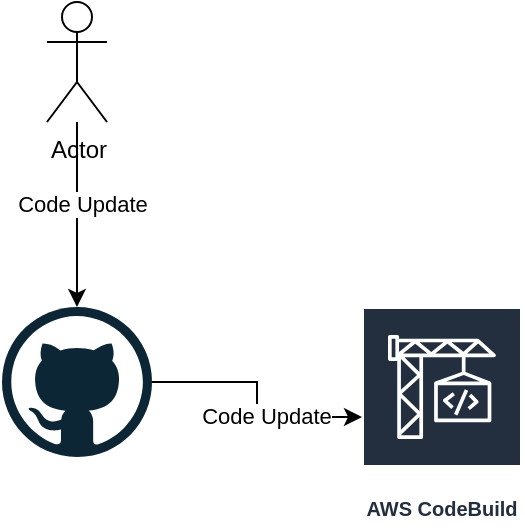 <mxfile version="22.1.0" type="github">
  <diagram name="Page-1" id="UhK_3lZECE2UWZ7VzEM1">
    <mxGraphModel dx="722" dy="474" grid="1" gridSize="10" guides="1" tooltips="1" connect="1" arrows="1" fold="1" page="1" pageScale="1" pageWidth="850" pageHeight="1100" math="0" shadow="0">
      <root>
        <mxCell id="0" />
        <mxCell id="1" parent="0" />
        <mxCell id="DTO9uW7GRDYrV7bWMB7X-3" value="" style="edgeStyle=orthogonalEdgeStyle;rounded=0;orthogonalLoop=1;jettySize=auto;html=1;" edge="1" parent="1" source="DTO9uW7GRDYrV7bWMB7X-1" target="DTO9uW7GRDYrV7bWMB7X-2">
          <mxGeometry relative="1" as="geometry" />
        </mxCell>
        <mxCell id="DTO9uW7GRDYrV7bWMB7X-4" value="Code Update" style="edgeLabel;html=1;align=center;verticalAlign=middle;resizable=0;points=[];" vertex="1" connectable="0" parent="DTO9uW7GRDYrV7bWMB7X-3">
          <mxGeometry x="0.219" y="2" relative="1" as="geometry">
            <mxPoint y="1" as="offset" />
          </mxGeometry>
        </mxCell>
        <mxCell id="DTO9uW7GRDYrV7bWMB7X-1" value="" style="dashed=0;outlineConnect=0;html=1;align=center;labelPosition=center;verticalLabelPosition=bottom;verticalAlign=top;shape=mxgraph.weblogos.github" vertex="1" parent="1">
          <mxGeometry x="60" y="182.5" width="75" height="75" as="geometry" />
        </mxCell>
        <mxCell id="DTO9uW7GRDYrV7bWMB7X-2" value="AWS CodeBuild" style="sketch=0;outlineConnect=0;fontColor=#232F3E;gradientColor=none;strokeColor=#ffffff;fillColor=#232F3E;dashed=0;verticalLabelPosition=middle;verticalAlign=bottom;align=center;html=1;whiteSpace=wrap;fontSize=10;fontStyle=1;spacing=3;shape=mxgraph.aws4.productIcon;prIcon=mxgraph.aws4.codebuild;" vertex="1" parent="1">
          <mxGeometry x="240" y="182.5" width="80" height="110" as="geometry" />
        </mxCell>
        <mxCell id="DTO9uW7GRDYrV7bWMB7X-6" value="" style="edgeStyle=orthogonalEdgeStyle;rounded=0;orthogonalLoop=1;jettySize=auto;html=1;" edge="1" parent="1" source="DTO9uW7GRDYrV7bWMB7X-5" target="DTO9uW7GRDYrV7bWMB7X-1">
          <mxGeometry relative="1" as="geometry" />
        </mxCell>
        <mxCell id="DTO9uW7GRDYrV7bWMB7X-7" value="Code Update" style="edgeLabel;html=1;align=center;verticalAlign=middle;resizable=0;points=[];" vertex="1" connectable="0" parent="DTO9uW7GRDYrV7bWMB7X-6">
          <mxGeometry x="-0.114" y="2" relative="1" as="geometry">
            <mxPoint as="offset" />
          </mxGeometry>
        </mxCell>
        <mxCell id="DTO9uW7GRDYrV7bWMB7X-5" value="Actor" style="shape=umlActor;verticalLabelPosition=bottom;verticalAlign=top;html=1;outlineConnect=0;" vertex="1" parent="1">
          <mxGeometry x="82.5" y="30" width="30" height="60" as="geometry" />
        </mxCell>
      </root>
    </mxGraphModel>
  </diagram>
</mxfile>
